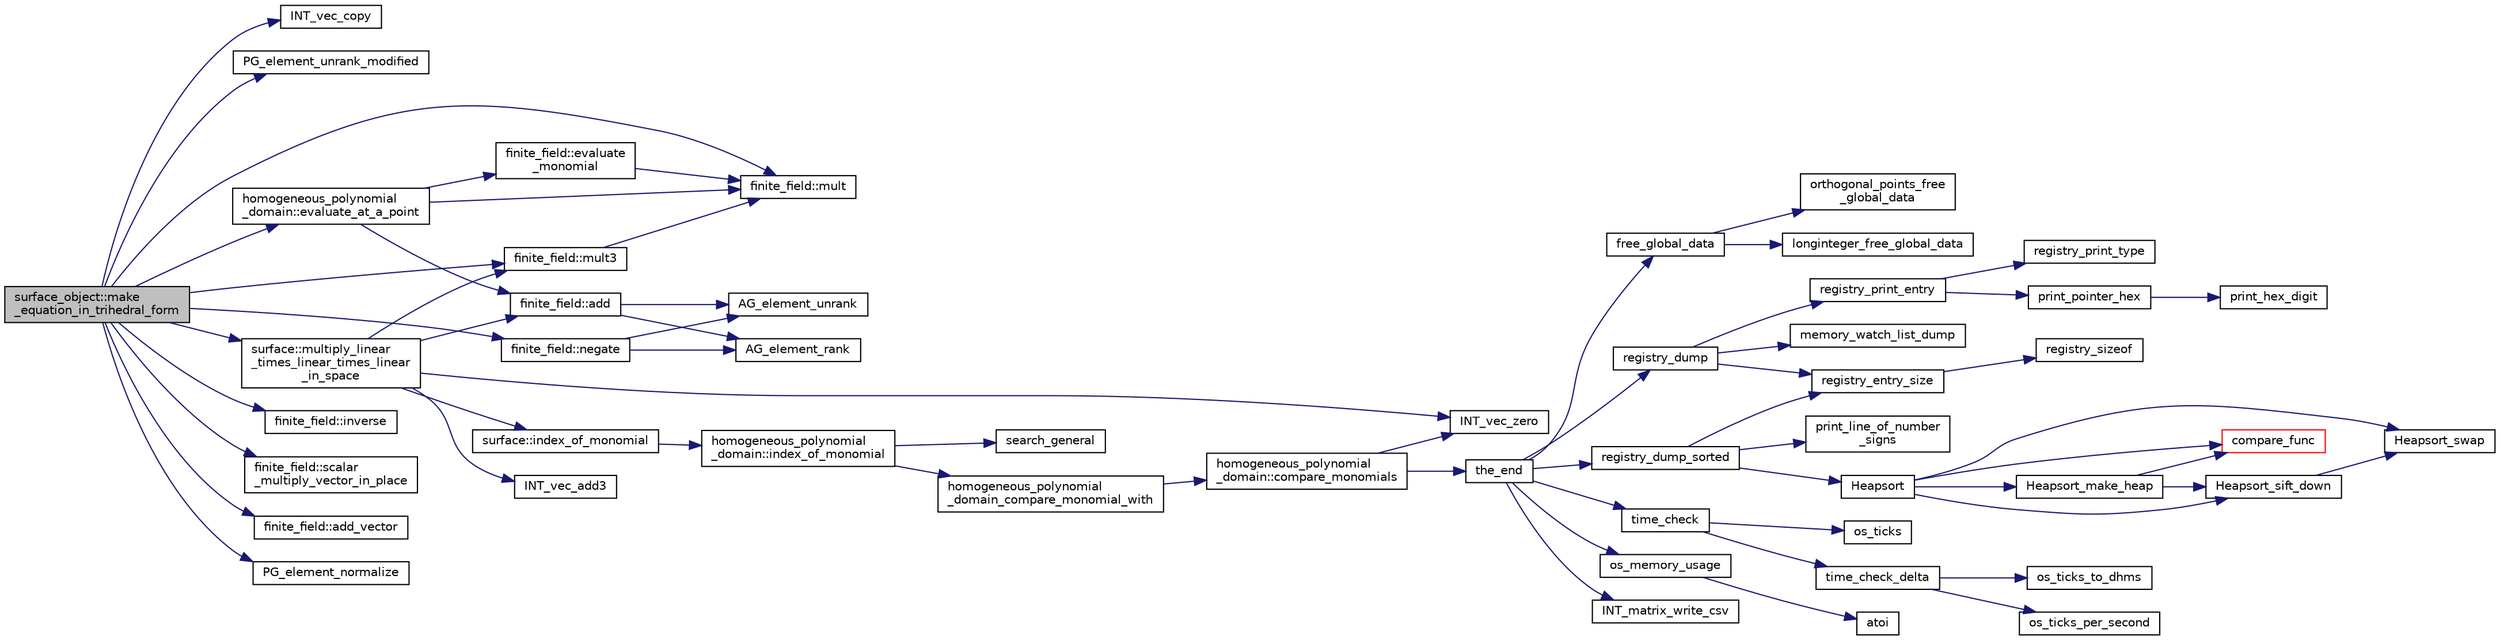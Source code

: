 digraph "surface_object::make_equation_in_trihedral_form"
{
  edge [fontname="Helvetica",fontsize="10",labelfontname="Helvetica",labelfontsize="10"];
  node [fontname="Helvetica",fontsize="10",shape=record];
  rankdir="LR";
  Node1783 [label="surface_object::make\l_equation_in_trihedral_form",height=0.2,width=0.4,color="black", fillcolor="grey75", style="filled", fontcolor="black"];
  Node1783 -> Node1784 [color="midnightblue",fontsize="10",style="solid",fontname="Helvetica"];
  Node1784 [label="INT_vec_copy",height=0.2,width=0.4,color="black", fillcolor="white", style="filled",URL="$df/dbf/sajeeb_8_c.html#ac2d875e27e009af6ec04d17254d11075"];
  Node1783 -> Node1785 [color="midnightblue",fontsize="10",style="solid",fontname="Helvetica"];
  Node1785 [label="PG_element_unrank_modified",height=0.2,width=0.4,color="black", fillcolor="white", style="filled",URL="$d4/d67/geometry_8h.html#a83ae9b605d496f6a90345303f6efae64"];
  Node1783 -> Node1786 [color="midnightblue",fontsize="10",style="solid",fontname="Helvetica"];
  Node1786 [label="homogeneous_polynomial\l_domain::evaluate_at_a_point",height=0.2,width=0.4,color="black", fillcolor="white", style="filled",URL="$d2/da7/classhomogeneous__polynomial__domain.html#ad3989698a38d04fc319162c376fe6343"];
  Node1786 -> Node1787 [color="midnightblue",fontsize="10",style="solid",fontname="Helvetica"];
  Node1787 [label="finite_field::evaluate\l_monomial",height=0.2,width=0.4,color="black", fillcolor="white", style="filled",URL="$df/d5a/classfinite__field.html#a13f9d419956a9168a65788b32839c7f2"];
  Node1787 -> Node1788 [color="midnightblue",fontsize="10",style="solid",fontname="Helvetica"];
  Node1788 [label="finite_field::mult",height=0.2,width=0.4,color="black", fillcolor="white", style="filled",URL="$df/d5a/classfinite__field.html#a24fb5917aa6d4d656fd855b7f44a13b0"];
  Node1786 -> Node1788 [color="midnightblue",fontsize="10",style="solid",fontname="Helvetica"];
  Node1786 -> Node1789 [color="midnightblue",fontsize="10",style="solid",fontname="Helvetica"];
  Node1789 [label="finite_field::add",height=0.2,width=0.4,color="black", fillcolor="white", style="filled",URL="$df/d5a/classfinite__field.html#a8f12328a27500f3c7be0c849ebbc9d14"];
  Node1789 -> Node1790 [color="midnightblue",fontsize="10",style="solid",fontname="Helvetica"];
  Node1790 [label="AG_element_unrank",height=0.2,width=0.4,color="black", fillcolor="white", style="filled",URL="$d4/d67/geometry_8h.html#a4a33b86c87b2879b97cfa1327abe2885"];
  Node1789 -> Node1791 [color="midnightblue",fontsize="10",style="solid",fontname="Helvetica"];
  Node1791 [label="AG_element_rank",height=0.2,width=0.4,color="black", fillcolor="white", style="filled",URL="$d4/d67/geometry_8h.html#ab2ac908d07dd8038fd996e26bdc75c17"];
  Node1783 -> Node1792 [color="midnightblue",fontsize="10",style="solid",fontname="Helvetica"];
  Node1792 [label="finite_field::mult3",height=0.2,width=0.4,color="black", fillcolor="white", style="filled",URL="$df/d5a/classfinite__field.html#a8075bbc643e9198c0a8f1d1eaa2faee3"];
  Node1792 -> Node1788 [color="midnightblue",fontsize="10",style="solid",fontname="Helvetica"];
  Node1783 -> Node1793 [color="midnightblue",fontsize="10",style="solid",fontname="Helvetica"];
  Node1793 [label="finite_field::negate",height=0.2,width=0.4,color="black", fillcolor="white", style="filled",URL="$df/d5a/classfinite__field.html#aa9d798298f25d4a9262b5bc5f1733e31"];
  Node1793 -> Node1790 [color="midnightblue",fontsize="10",style="solid",fontname="Helvetica"];
  Node1793 -> Node1791 [color="midnightblue",fontsize="10",style="solid",fontname="Helvetica"];
  Node1783 -> Node1794 [color="midnightblue",fontsize="10",style="solid",fontname="Helvetica"];
  Node1794 [label="finite_field::inverse",height=0.2,width=0.4,color="black", fillcolor="white", style="filled",URL="$df/d5a/classfinite__field.html#a69f2a12c01e70b7ce2d115c5221c9cdd"];
  Node1783 -> Node1788 [color="midnightblue",fontsize="10",style="solid",fontname="Helvetica"];
  Node1783 -> Node1795 [color="midnightblue",fontsize="10",style="solid",fontname="Helvetica"];
  Node1795 [label="surface::multiply_linear\l_times_linear_times_linear\l_in_space",height=0.2,width=0.4,color="black", fillcolor="white", style="filled",URL="$d5/d88/classsurface.html#abcbac4f9bd652897db85be7bf17abf62"];
  Node1795 -> Node1796 [color="midnightblue",fontsize="10",style="solid",fontname="Helvetica"];
  Node1796 [label="INT_vec_zero",height=0.2,width=0.4,color="black", fillcolor="white", style="filled",URL="$df/dbf/sajeeb_8_c.html#aa8c9c7977203577026080f546fe4980f"];
  Node1795 -> Node1792 [color="midnightblue",fontsize="10",style="solid",fontname="Helvetica"];
  Node1795 -> Node1797 [color="midnightblue",fontsize="10",style="solid",fontname="Helvetica"];
  Node1797 [label="INT_vec_add3",height=0.2,width=0.4,color="black", fillcolor="white", style="filled",URL="$d5/db4/io__and__os_8h.html#a5fb9f390a6d5ff2af38251ee134f12cf"];
  Node1795 -> Node1798 [color="midnightblue",fontsize="10",style="solid",fontname="Helvetica"];
  Node1798 [label="surface::index_of_monomial",height=0.2,width=0.4,color="black", fillcolor="white", style="filled",URL="$d5/d88/classsurface.html#a121f8ba1f05712475aa758f7152f4ce5"];
  Node1798 -> Node1799 [color="midnightblue",fontsize="10",style="solid",fontname="Helvetica"];
  Node1799 [label="homogeneous_polynomial\l_domain::index_of_monomial",height=0.2,width=0.4,color="black", fillcolor="white", style="filled",URL="$d2/da7/classhomogeneous__polynomial__domain.html#a3fad3fb2b940014fcfece1cebfbfa3ae"];
  Node1799 -> Node1800 [color="midnightblue",fontsize="10",style="solid",fontname="Helvetica"];
  Node1800 [label="search_general",height=0.2,width=0.4,color="black", fillcolor="white", style="filled",URL="$d5/de2/foundations_2data__structures_2data__structures_8h.html#a9377e1012d2575d9cb22787cecf71eec"];
  Node1799 -> Node1801 [color="midnightblue",fontsize="10",style="solid",fontname="Helvetica"];
  Node1801 [label="homogeneous_polynomial\l_domain_compare_monomial_with",height=0.2,width=0.4,color="black", fillcolor="white", style="filled",URL="$dd/db5/homogeneous__polynomial__domain_8_c.html#a0a0f8d40815145e0aceceabebad8d63d"];
  Node1801 -> Node1802 [color="midnightblue",fontsize="10",style="solid",fontname="Helvetica"];
  Node1802 [label="homogeneous_polynomial\l_domain::compare_monomials",height=0.2,width=0.4,color="black", fillcolor="white", style="filled",URL="$d2/da7/classhomogeneous__polynomial__domain.html#a05c5959cb62502954c9cf93a85b8c019"];
  Node1802 -> Node1796 [color="midnightblue",fontsize="10",style="solid",fontname="Helvetica"];
  Node1802 -> Node1803 [color="midnightblue",fontsize="10",style="solid",fontname="Helvetica"];
  Node1803 [label="the_end",height=0.2,width=0.4,color="black", fillcolor="white", style="filled",URL="$d9/d60/discreta_8h.html#a3ebbd3ccb665a9f78deaa7408577b60c"];
  Node1803 -> Node1804 [color="midnightblue",fontsize="10",style="solid",fontname="Helvetica"];
  Node1804 [label="free_global_data",height=0.2,width=0.4,color="black", fillcolor="white", style="filled",URL="$d3/dfb/discreta__global_8_c.html#a6bd9eb050090f8cf1e92db88a459cc28"];
  Node1804 -> Node1805 [color="midnightblue",fontsize="10",style="solid",fontname="Helvetica"];
  Node1805 [label="orthogonal_points_free\l_global_data",height=0.2,width=0.4,color="black", fillcolor="white", style="filled",URL="$d4/d67/geometry_8h.html#a9ff48c751a12182f1cc6ee384f80aa0b"];
  Node1804 -> Node1806 [color="midnightblue",fontsize="10",style="solid",fontname="Helvetica"];
  Node1806 [label="longinteger_free_global_data",height=0.2,width=0.4,color="black", fillcolor="white", style="filled",URL="$de/dc5/algebra__and__number__theory_8h.html#a6160ced6b3ffc2765c111f7d4f94ed42"];
  Node1803 -> Node1807 [color="midnightblue",fontsize="10",style="solid",fontname="Helvetica"];
  Node1807 [label="registry_dump",height=0.2,width=0.4,color="black", fillcolor="white", style="filled",URL="$d5/db4/io__and__os_8h.html#a8ad65cbe10865661e8bafd6be2164955"];
  Node1807 -> Node1808 [color="midnightblue",fontsize="10",style="solid",fontname="Helvetica"];
  Node1808 [label="registry_print_entry",height=0.2,width=0.4,color="black", fillcolor="white", style="filled",URL="$df/d84/foundations_2io__and__os_2memory_8_c.html#a2b54b210ed9aae58085d1ef7fa3bcbff"];
  Node1808 -> Node1809 [color="midnightblue",fontsize="10",style="solid",fontname="Helvetica"];
  Node1809 [label="print_pointer_hex",height=0.2,width=0.4,color="black", fillcolor="white", style="filled",URL="$d5/db4/io__and__os_8h.html#a32add94de62a1d910cc0fc35ed90ab48"];
  Node1809 -> Node1810 [color="midnightblue",fontsize="10",style="solid",fontname="Helvetica"];
  Node1810 [label="print_hex_digit",height=0.2,width=0.4,color="black", fillcolor="white", style="filled",URL="$d4/d74/util_8_c.html#a36c64a828eefed0a0cfdd6186ec92c31"];
  Node1808 -> Node1811 [color="midnightblue",fontsize="10",style="solid",fontname="Helvetica"];
  Node1811 [label="registry_print_type",height=0.2,width=0.4,color="black", fillcolor="white", style="filled",URL="$df/d84/foundations_2io__and__os_2memory_8_c.html#a0c81861cc8a6dd21364c89bb3ac8e82c"];
  Node1807 -> Node1812 [color="midnightblue",fontsize="10",style="solid",fontname="Helvetica"];
  Node1812 [label="registry_entry_size",height=0.2,width=0.4,color="black", fillcolor="white", style="filled",URL="$df/d84/foundations_2io__and__os_2memory_8_c.html#abb7fc0eff582133f5bd8a7cbd78d742b"];
  Node1812 -> Node1813 [color="midnightblue",fontsize="10",style="solid",fontname="Helvetica"];
  Node1813 [label="registry_sizeof",height=0.2,width=0.4,color="black", fillcolor="white", style="filled",URL="$df/d84/foundations_2io__and__os_2memory_8_c.html#a1ebe71d1cd99d79db497355f608be044"];
  Node1807 -> Node1814 [color="midnightblue",fontsize="10",style="solid",fontname="Helvetica"];
  Node1814 [label="memory_watch_list_dump",height=0.2,width=0.4,color="black", fillcolor="white", style="filled",URL="$df/d84/foundations_2io__and__os_2memory_8_c.html#ad0967d55a42071e28f50be4fbe7893bd"];
  Node1803 -> Node1815 [color="midnightblue",fontsize="10",style="solid",fontname="Helvetica"];
  Node1815 [label="registry_dump_sorted",height=0.2,width=0.4,color="black", fillcolor="white", style="filled",URL="$d5/db4/io__and__os_8h.html#aa28c9ee8650332ad2d526d5eb4fae48e"];
  Node1815 -> Node1816 [color="midnightblue",fontsize="10",style="solid",fontname="Helvetica"];
  Node1816 [label="print_line_of_number\l_signs",height=0.2,width=0.4,color="black", fillcolor="white", style="filled",URL="$d5/db4/io__and__os_8h.html#a59b640c1f8b0040f26fa06b641191105"];
  Node1815 -> Node1812 [color="midnightblue",fontsize="10",style="solid",fontname="Helvetica"];
  Node1815 -> Node1817 [color="midnightblue",fontsize="10",style="solid",fontname="Helvetica"];
  Node1817 [label="Heapsort",height=0.2,width=0.4,color="black", fillcolor="white", style="filled",URL="$d5/de2/foundations_2data__structures_2data__structures_8h.html#a2af240488f5893071c88af35d9f06b6d"];
  Node1817 -> Node1818 [color="midnightblue",fontsize="10",style="solid",fontname="Helvetica"];
  Node1818 [label="Heapsort_make_heap",height=0.2,width=0.4,color="black", fillcolor="white", style="filled",URL="$d4/dd7/sorting_8_c.html#ae2f81d9c1e532bee5c80dfae7cc45bcc"];
  Node1818 -> Node1819 [color="midnightblue",fontsize="10",style="solid",fontname="Helvetica"];
  Node1819 [label="Heapsort_sift_down",height=0.2,width=0.4,color="black", fillcolor="white", style="filled",URL="$d4/dd7/sorting_8_c.html#a89625a5f8e99e9a76db45ad133b5a3f3"];
  Node1819 -> Node1820 [color="midnightblue",fontsize="10",style="solid",fontname="Helvetica"];
  Node1820 [label="Heapsort_swap",height=0.2,width=0.4,color="black", fillcolor="white", style="filled",URL="$d4/dd7/sorting_8_c.html#a7d47ff5b6218622f072ca38a87900496"];
  Node1818 -> Node1821 [color="midnightblue",fontsize="10",style="solid",fontname="Helvetica"];
  Node1821 [label="compare_func",height=0.2,width=0.4,color="red", fillcolor="white", style="filled",URL="$dc/d77/pentomino__5x5_8_c.html#af532ec92afffcb63cd1f1180e96642d4"];
  Node1817 -> Node1821 [color="midnightblue",fontsize="10",style="solid",fontname="Helvetica"];
  Node1817 -> Node1820 [color="midnightblue",fontsize="10",style="solid",fontname="Helvetica"];
  Node1817 -> Node1819 [color="midnightblue",fontsize="10",style="solid",fontname="Helvetica"];
  Node1803 -> Node1824 [color="midnightblue",fontsize="10",style="solid",fontname="Helvetica"];
  Node1824 [label="time_check",height=0.2,width=0.4,color="black", fillcolor="white", style="filled",URL="$d9/d60/discreta_8h.html#a04d64356f0c7cb798e55daec998c527e"];
  Node1824 -> Node1825 [color="midnightblue",fontsize="10",style="solid",fontname="Helvetica"];
  Node1825 [label="os_ticks",height=0.2,width=0.4,color="black", fillcolor="white", style="filled",URL="$d5/db4/io__and__os_8h.html#a3da6d2b09e35d569adb7101dffcb5224"];
  Node1824 -> Node1826 [color="midnightblue",fontsize="10",style="solid",fontname="Helvetica"];
  Node1826 [label="time_check_delta",height=0.2,width=0.4,color="black", fillcolor="white", style="filled",URL="$d3/d72/global_8_c.html#a89a8565e34c7dcbb97180cd6af7454a1"];
  Node1826 -> Node1827 [color="midnightblue",fontsize="10",style="solid",fontname="Helvetica"];
  Node1827 [label="os_ticks_per_second",height=0.2,width=0.4,color="black", fillcolor="white", style="filled",URL="$d5/db4/io__and__os_8h.html#a1b35e7a094dfde9db39ae352c9c17042"];
  Node1826 -> Node1828 [color="midnightblue",fontsize="10",style="solid",fontname="Helvetica"];
  Node1828 [label="os_ticks_to_dhms",height=0.2,width=0.4,color="black", fillcolor="white", style="filled",URL="$d5/db4/io__and__os_8h.html#a0d715587fd9b8ab4e2bc822a2be313ba"];
  Node1803 -> Node1829 [color="midnightblue",fontsize="10",style="solid",fontname="Helvetica"];
  Node1829 [label="os_memory_usage",height=0.2,width=0.4,color="black", fillcolor="white", style="filled",URL="$d5/db4/io__and__os_8h.html#a5d6ab4b80c58e5d8bdb0fd1625709d0b"];
  Node1829 -> Node1830 [color="midnightblue",fontsize="10",style="solid",fontname="Helvetica"];
  Node1830 [label="atoi",height=0.2,width=0.4,color="black", fillcolor="white", style="filled",URL="$d9/d60/discreta_8h.html#ad0ac71cbcb495289e474437d6b7d7fac"];
  Node1803 -> Node1831 [color="midnightblue",fontsize="10",style="solid",fontname="Helvetica"];
  Node1831 [label="INT_matrix_write_csv",height=0.2,width=0.4,color="black", fillcolor="white", style="filled",URL="$d5/db4/io__and__os_8h.html#a57604af509e1d43e918fd38e5f4ee96f"];
  Node1795 -> Node1789 [color="midnightblue",fontsize="10",style="solid",fontname="Helvetica"];
  Node1783 -> Node1832 [color="midnightblue",fontsize="10",style="solid",fontname="Helvetica"];
  Node1832 [label="finite_field::scalar\l_multiply_vector_in_place",height=0.2,width=0.4,color="black", fillcolor="white", style="filled",URL="$df/d5a/classfinite__field.html#ab9b0987ee489bda0ad9027bbe3b3a930"];
  Node1783 -> Node1833 [color="midnightblue",fontsize="10",style="solid",fontname="Helvetica"];
  Node1833 [label="finite_field::add_vector",height=0.2,width=0.4,color="black", fillcolor="white", style="filled",URL="$df/d5a/classfinite__field.html#a23252c462d48cc21895de6fcc0cbb59f"];
  Node1783 -> Node1834 [color="midnightblue",fontsize="10",style="solid",fontname="Helvetica"];
  Node1834 [label="PG_element_normalize",height=0.2,width=0.4,color="black", fillcolor="white", style="filled",URL="$d4/d67/geometry_8h.html#a5a4c3c1158bad6bab0d786c616bd0996"];
}
